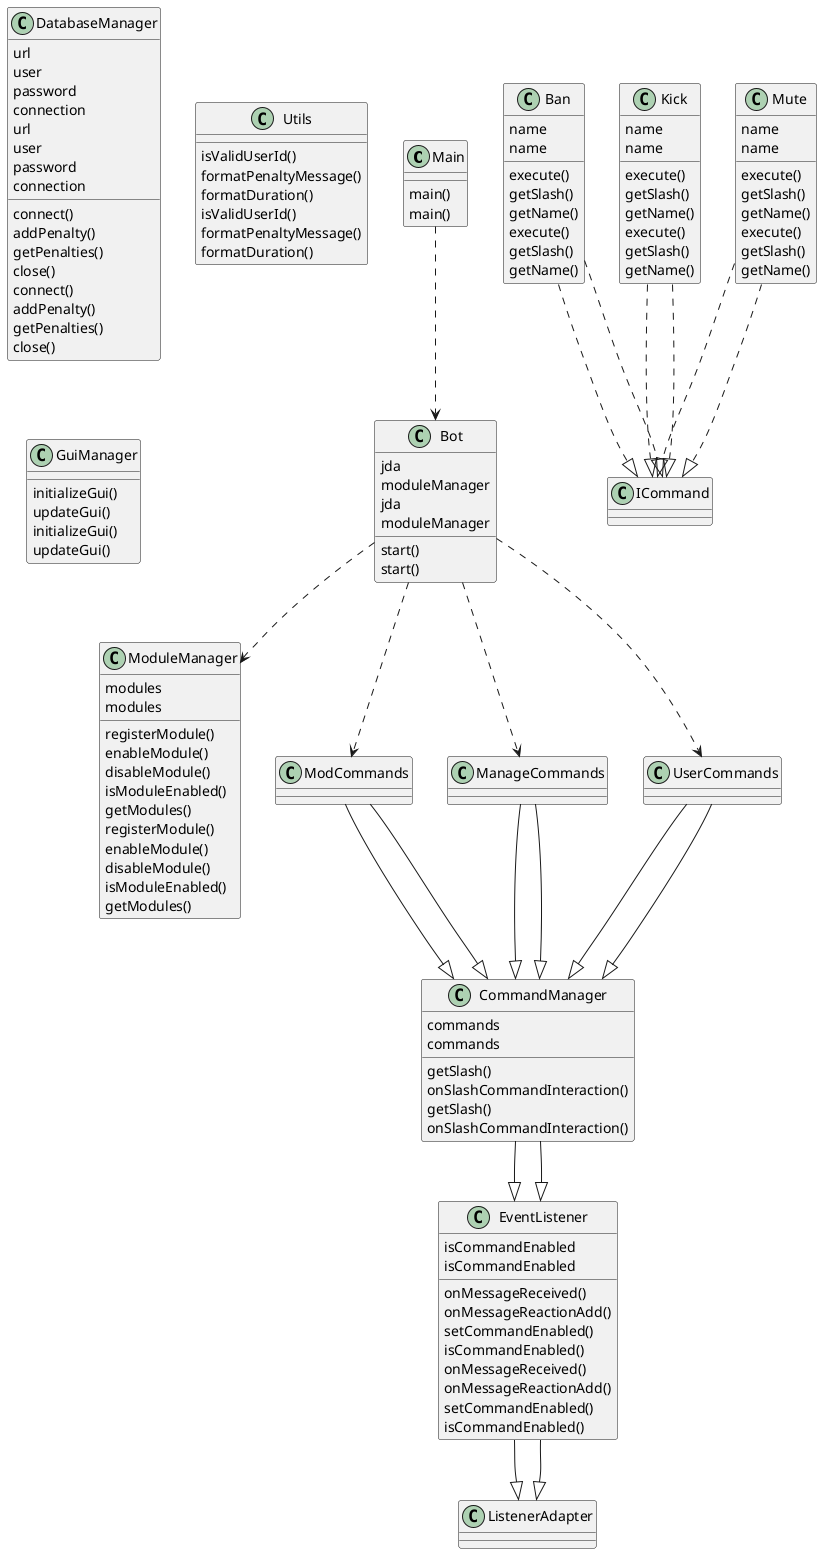 @startuml diagrama
class Main {
  main()
}
class Bot {
  jda
  moduleManager
  start()
}
class EventListener {
  isCommandEnabled
  onMessageReceived()
  onMessageReactionAdd()
  setCommandEnabled()
  isCommandEnabled()
}
EventListener --|> ListenerAdapter
class ModuleManager {
  modules
  registerModule()
  enableModule()
  disableModule()
  isModuleEnabled()
  getModules()
}
class CommandManager {
  commands
  getSlash()
  onSlashCommandInteraction()
}
CommandManager --|> EventListener
class ModCommands {
}
ModCommands --|> CommandManager
class ManageCommands {
}
ManageCommands --|> CommandManager
class UserCommands {
}
UserCommands --|> CommandManager
class Ban {
  name
  execute()
  getSlash()
  getName()
}
Ban ..|> ICommand
class Kick {
  name
  execute()
  getSlash()
  getName()
}
Kick ..|> ICommand
class Mute {
  name
  execute()
  getSlash()
  getName()
}
Mute ..|> ICommand
class DatabaseManager {
  url
  user
  password
  connection
  connect()
  addPenalty()
  getPenalties()
  close()
}
class Utils {
  isValidUserId()
  formatPenaltyMessage()
  formatDuration()
}
class GuiManager {
  initializeGui()
  updateGui()
}
class Main {
  main()
}
Main ..> Bot
class Bot {
  jda
  moduleManager
  start()
}
Bot ..> ModuleManager
Bot ..> ModCommands
Bot ..> ManageCommands
Bot ..> UserCommands
class EventListener {
  isCommandEnabled
  onMessageReceived()
  onMessageReactionAdd()
  setCommandEnabled()
  isCommandEnabled()
}
EventListener --|> ListenerAdapter
class ModuleManager {
  modules
  registerModule()
  enableModule()
  disableModule()
  isModuleEnabled()
  getModules()
}
class CommandManager {
  commands
  getSlash()
  onSlashCommandInteraction()
}
CommandManager --|> EventListener
class ModCommands {
}
ModCommands --|> CommandManager
class ManageCommands {
}
ManageCommands --|> CommandManager
class UserCommands {
}
UserCommands --|> CommandManager
class Ban {
  name
  execute()
  getSlash()
  getName()
}
Ban ..|> ICommand
class Kick {
  name
  execute()
  getSlash()
  getName()
}
Kick ..|> ICommand
class Mute {
  name
  execute()
  getSlash()
  getName()
}
Mute ..|> ICommand
class DatabaseManager {
  url
  user
  password
  connection
  connect()
  addPenalty()
  getPenalties()
  close()
}
class Utils {
  isValidUserId()
  formatPenaltyMessage()
  formatDuration()
}
class GuiManager {
  initializeGui()
  updateGui()
}
@enduml
